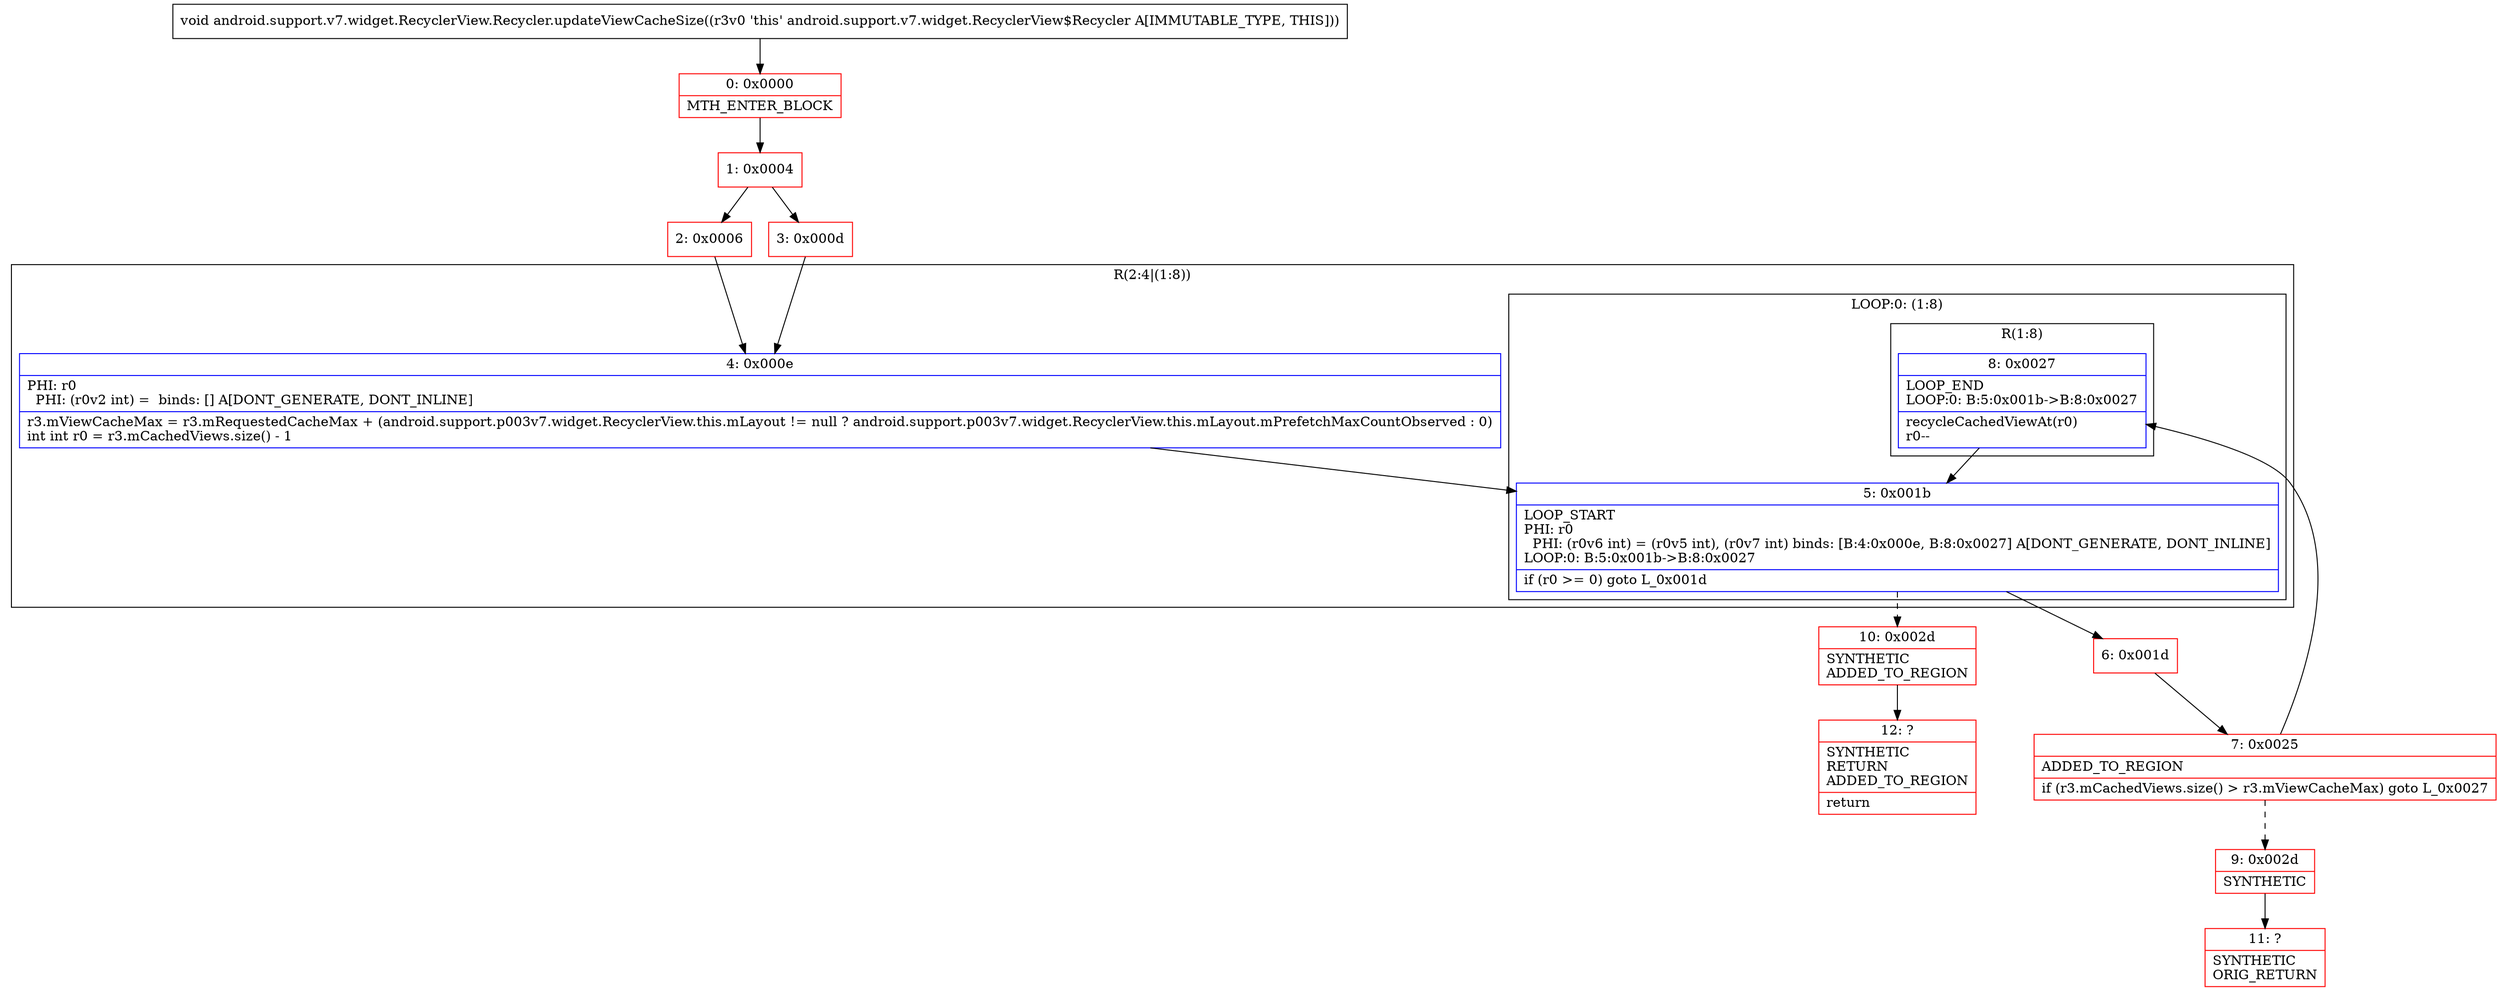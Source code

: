 digraph "CFG forandroid.support.v7.widget.RecyclerView.Recycler.updateViewCacheSize()V" {
subgraph cluster_Region_1794401732 {
label = "R(2:4|(1:8))";
node [shape=record,color=blue];
Node_4 [shape=record,label="{4\:\ 0x000e|PHI: r0 \l  PHI: (r0v2 int) =  binds: [] A[DONT_GENERATE, DONT_INLINE]\l|r3.mViewCacheMax = r3.mRequestedCacheMax + (android.support.p003v7.widget.RecyclerView.this.mLayout != null ? android.support.p003v7.widget.RecyclerView.this.mLayout.mPrefetchMaxCountObserved : 0)\lint int r0 = r3.mCachedViews.size() \- 1\l}"];
subgraph cluster_LoopRegion_391519455 {
label = "LOOP:0: (1:8)";
node [shape=record,color=blue];
Node_5 [shape=record,label="{5\:\ 0x001b|LOOP_START\lPHI: r0 \l  PHI: (r0v6 int) = (r0v5 int), (r0v7 int) binds: [B:4:0x000e, B:8:0x0027] A[DONT_GENERATE, DONT_INLINE]\lLOOP:0: B:5:0x001b\-\>B:8:0x0027\l|if (r0 \>= 0) goto L_0x001d\l}"];
subgraph cluster_Region_1079963410 {
label = "R(1:8)";
node [shape=record,color=blue];
Node_8 [shape=record,label="{8\:\ 0x0027|LOOP_END\lLOOP:0: B:5:0x001b\-\>B:8:0x0027\l|recycleCachedViewAt(r0)\lr0\-\-\l}"];
}
}
}
Node_0 [shape=record,color=red,label="{0\:\ 0x0000|MTH_ENTER_BLOCK\l}"];
Node_1 [shape=record,color=red,label="{1\:\ 0x0004}"];
Node_2 [shape=record,color=red,label="{2\:\ 0x0006}"];
Node_3 [shape=record,color=red,label="{3\:\ 0x000d}"];
Node_6 [shape=record,color=red,label="{6\:\ 0x001d}"];
Node_7 [shape=record,color=red,label="{7\:\ 0x0025|ADDED_TO_REGION\l|if (r3.mCachedViews.size() \> r3.mViewCacheMax) goto L_0x0027\l}"];
Node_9 [shape=record,color=red,label="{9\:\ 0x002d|SYNTHETIC\l}"];
Node_10 [shape=record,color=red,label="{10\:\ 0x002d|SYNTHETIC\lADDED_TO_REGION\l}"];
Node_11 [shape=record,color=red,label="{11\:\ ?|SYNTHETIC\lORIG_RETURN\l}"];
Node_12 [shape=record,color=red,label="{12\:\ ?|SYNTHETIC\lRETURN\lADDED_TO_REGION\l|return\l}"];
MethodNode[shape=record,label="{void android.support.v7.widget.RecyclerView.Recycler.updateViewCacheSize((r3v0 'this' android.support.v7.widget.RecyclerView$Recycler A[IMMUTABLE_TYPE, THIS])) }"];
MethodNode -> Node_0;
Node_4 -> Node_5;
Node_5 -> Node_6;
Node_5 -> Node_10[style=dashed];
Node_8 -> Node_5;
Node_0 -> Node_1;
Node_1 -> Node_2;
Node_1 -> Node_3;
Node_2 -> Node_4;
Node_3 -> Node_4;
Node_6 -> Node_7;
Node_7 -> Node_8;
Node_7 -> Node_9[style=dashed];
Node_9 -> Node_11;
Node_10 -> Node_12;
}


